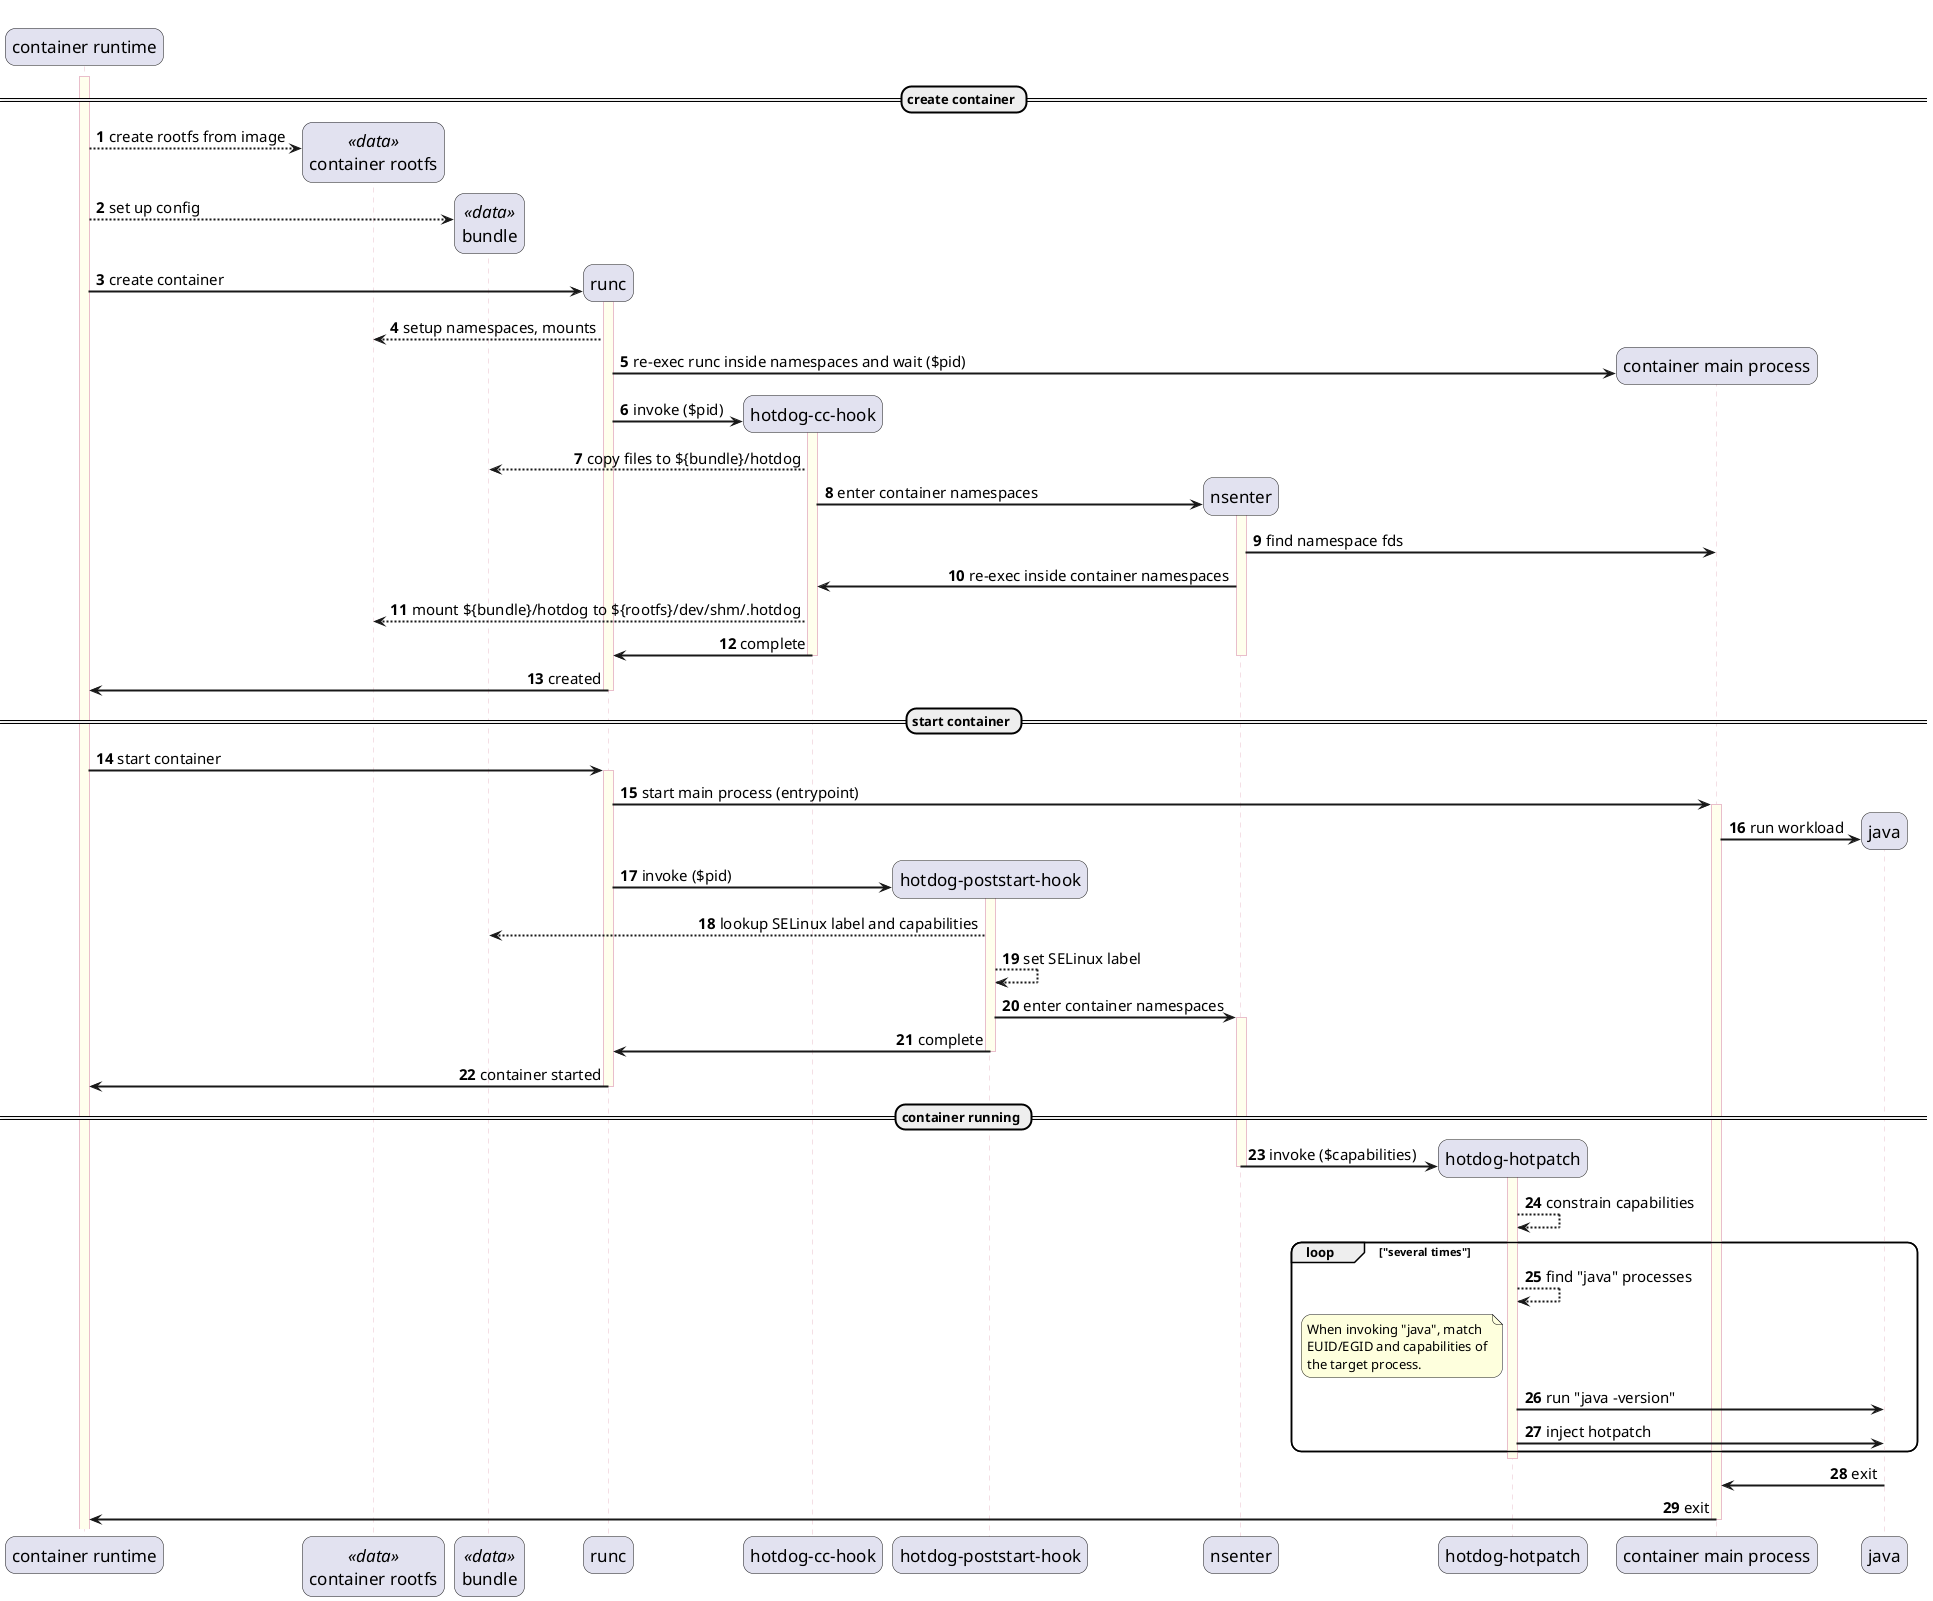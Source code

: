@startuml
'https://plantuml.com/sequence-diagram

autonumber

skinparam sequenceArrowThickness 2
skinparam roundcorner 20
skinparam shadowing false
skinparam ArrowFontSize 15
skinparam sequenceMessageAlign direction

skinparam sequence {
    LifeLineBorderColor #e9becb
    LifeLineBackgroundColor #ffffed
	ParticipantFontSize 17
}

participant "container runtime"
participant "container rootfs" << data >>
participant bundle << data >>
participant runc
participant "hotdog-cc-hook"
participant "hotdog-poststart-hook"
participant nsenter
participant "hotdog-hotpatch"
participant "container main process"
participant java

== create container ==
activate "container runtime"
create "container rootfs"
"container runtime" --> "container rootfs": create rootfs from image
create bundle
"container runtime" --> bundle: set up config
create runc
"container runtime" -> runc: create container
activate runc
runc --> "container rootfs": setup namespaces, mounts
create "container main process"
runc -> "container main process": re-exec runc inside namespaces and wait ($pid)
create "hotdog-cc-hook"
runc -> "hotdog-cc-hook": invoke ($pid)
activate "hotdog-cc-hook"
"hotdog-cc-hook" --> bundle: copy files to ${bundle}/hotdog
create nsenter
"hotdog-cc-hook" -> nsenter: enter container namespaces
activate nsenter
nsenter -> "container main process": find namespace fds
nsenter -> "hotdog-cc-hook": re-exec inside container namespaces
"hotdog-cc-hook" --> "container rootfs": mount ${bundle}/hotdog to ${rootfs}/dev/shm/.hotdog
"hotdog-cc-hook" -> runc: complete
deactivate nsenter
deactivate "hotdog-cc-hook"
runc -> "container runtime": created
deactivate runc

== start container ==
"container runtime" -> runc: start container
activate runc
runc -> "container main process": start main process (entrypoint)
activate "container main process"
create java
"container main process" -> java: run workload
create "hotdog-poststart-hook"
runc -> "hotdog-poststart-hook": invoke ($pid)
activate "hotdog-poststart-hook"
"hotdog-poststart-hook" --> bundle: lookup SELinux label and capabilities
"hotdog-poststart-hook" --> "hotdog-poststart-hook": set SELinux label
"hotdog-poststart-hook" -> nsenter: enter container namespaces
activate nsenter
"hotdog-poststart-hook" -> runc: complete
deactivate "hotdog-poststart-hook"
runc -> "container runtime": container started
deactivate runc

== container running ==

create "hotdog-hotpatch"
nsenter -> "hotdog-hotpatch": invoke ($capabilities)
activate "hotdog-hotpatch"
deactivate nsenter
"hotdog-hotpatch" --> "hotdog-hotpatch": constrain capabilities

loop "several times"
"hotdog-hotpatch" --> "hotdog-hotpatch": find "java" processes
note left of "hotdog-hotpatch"
When invoking "java", match
EUID/EGID and capabilities of
the target process.
end note
"hotdog-hotpatch" -> java: run "java -version"
"hotdog-hotpatch" -> java: inject hotpatch
end

deactivate "hotdog-hotpatch"
java -> "container main process": exit
"container main process" -> "container runtime": exit
deactivate "container main process"
@enduml